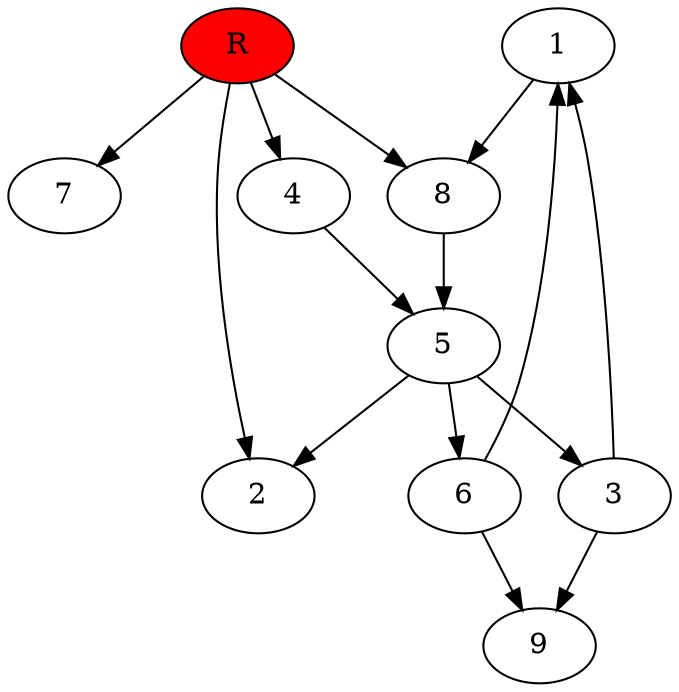 digraph prb23393 {
	1
	2
	3
	4
	5
	6
	7
	8
	R [fillcolor="#ff0000" style=filled]
	1 -> 8
	3 -> 1
	3 -> 9
	4 -> 5
	5 -> 2
	5 -> 3
	5 -> 6
	6 -> 1
	6 -> 9
	8 -> 5
	R -> 2
	R -> 4
	R -> 7
	R -> 8
}
